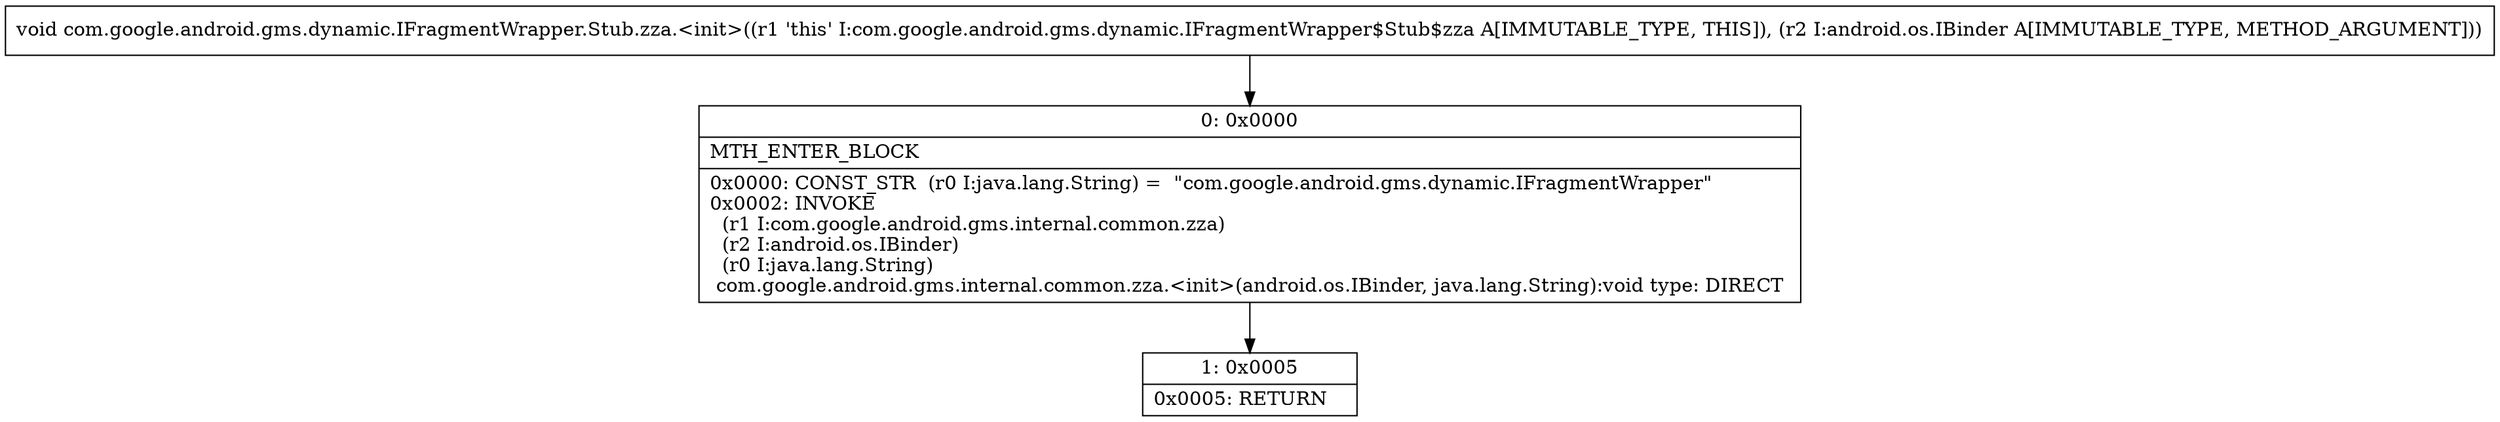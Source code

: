 digraph "CFG forcom.google.android.gms.dynamic.IFragmentWrapper.Stub.zza.\<init\>(Landroid\/os\/IBinder;)V" {
Node_0 [shape=record,label="{0\:\ 0x0000|MTH_ENTER_BLOCK\l|0x0000: CONST_STR  (r0 I:java.lang.String) =  \"com.google.android.gms.dynamic.IFragmentWrapper\" \l0x0002: INVOKE  \l  (r1 I:com.google.android.gms.internal.common.zza)\l  (r2 I:android.os.IBinder)\l  (r0 I:java.lang.String)\l com.google.android.gms.internal.common.zza.\<init\>(android.os.IBinder, java.lang.String):void type: DIRECT \l}"];
Node_1 [shape=record,label="{1\:\ 0x0005|0x0005: RETURN   \l}"];
MethodNode[shape=record,label="{void com.google.android.gms.dynamic.IFragmentWrapper.Stub.zza.\<init\>((r1 'this' I:com.google.android.gms.dynamic.IFragmentWrapper$Stub$zza A[IMMUTABLE_TYPE, THIS]), (r2 I:android.os.IBinder A[IMMUTABLE_TYPE, METHOD_ARGUMENT])) }"];
MethodNode -> Node_0;
Node_0 -> Node_1;
}

